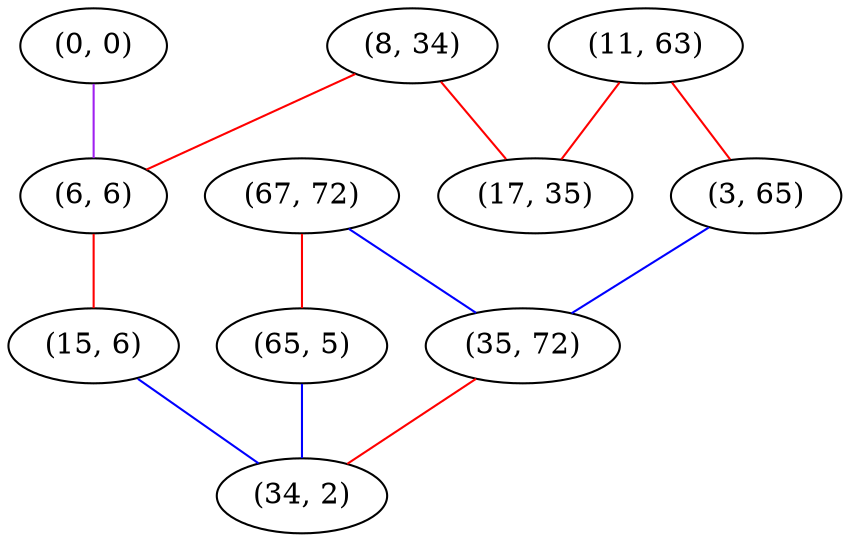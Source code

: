graph "" {
"(67, 72)";
"(0, 0)";
"(8, 34)";
"(6, 6)";
"(11, 63)";
"(3, 65)";
"(35, 72)";
"(65, 5)";
"(15, 6)";
"(17, 35)";
"(34, 2)";
"(67, 72)" -- "(35, 72)"  [color=blue, key=0, weight=3];
"(67, 72)" -- "(65, 5)"  [color=red, key=0, weight=1];
"(0, 0)" -- "(6, 6)"  [color=purple, key=0, weight=4];
"(8, 34)" -- "(17, 35)"  [color=red, key=0, weight=1];
"(8, 34)" -- "(6, 6)"  [color=red, key=0, weight=1];
"(6, 6)" -- "(15, 6)"  [color=red, key=0, weight=1];
"(11, 63)" -- "(3, 65)"  [color=red, key=0, weight=1];
"(11, 63)" -- "(17, 35)"  [color=red, key=0, weight=1];
"(3, 65)" -- "(35, 72)"  [color=blue, key=0, weight=3];
"(35, 72)" -- "(34, 2)"  [color=red, key=0, weight=1];
"(65, 5)" -- "(34, 2)"  [color=blue, key=0, weight=3];
"(15, 6)" -- "(34, 2)"  [color=blue, key=0, weight=3];
}
